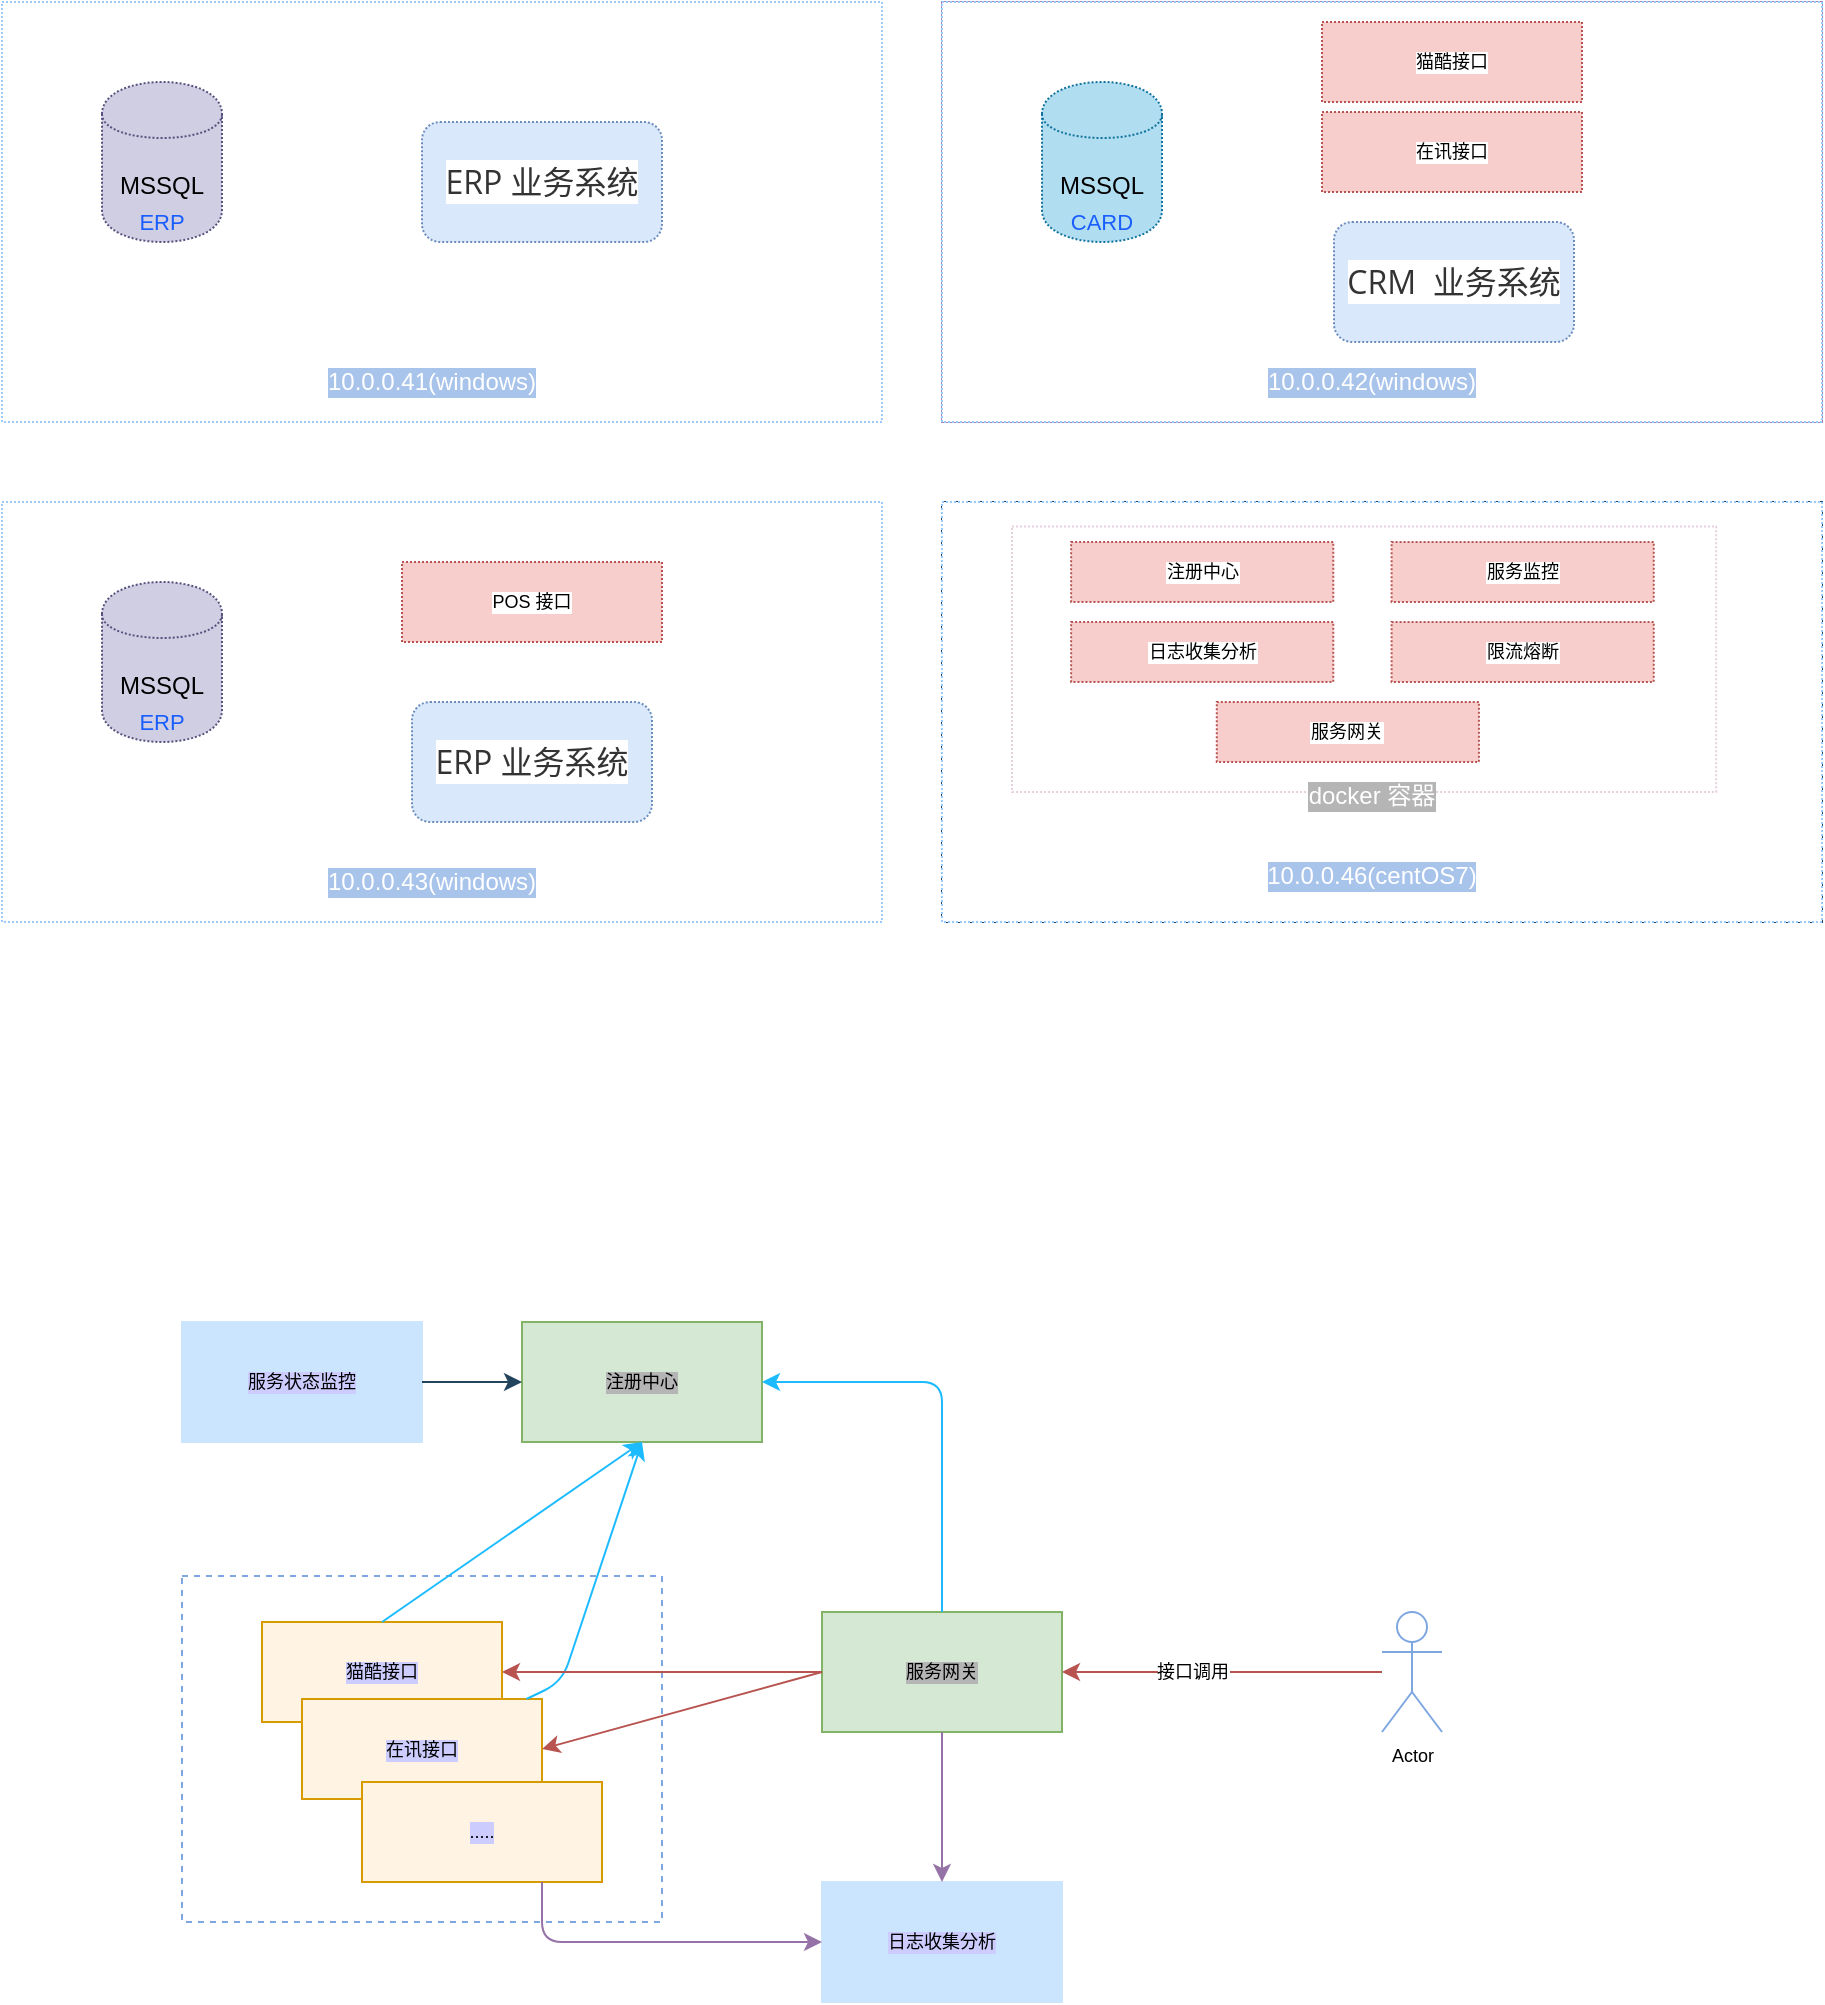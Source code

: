 <mxfile version="12.9.3" type="github">
  <diagram id="WI9T0HZ2pTsCkuznbFz-" name="Page-1">
    <mxGraphModel dx="1673" dy="934" grid="1" gridSize="10" guides="1" tooltips="1" connect="1" arrows="1" fold="1" page="1" pageScale="1" pageWidth="1169" pageHeight="827" math="0" shadow="0">
      <root>
        <mxCell id="0" />
        <mxCell id="1" parent="0" />
        <mxCell id="qZe3JoyMZ883tMN5COdx-95" value="" style="rounded=0;whiteSpace=wrap;html=1;labelBackgroundColor=#CCCCFF;strokeColor=#7EA6E0;fillColor=none;fontSize=9;fontColor=#000000;dashed=1;" vertex="1" parent="1">
          <mxGeometry x="120" y="827" width="240" height="173" as="geometry" />
        </mxCell>
        <mxCell id="qZe3JoyMZ883tMN5COdx-31" value="" style="group" vertex="1" connectable="0" parent="1">
          <mxGeometry x="30" y="40" width="440" height="210" as="geometry" />
        </mxCell>
        <mxCell id="qZe3JoyMZ883tMN5COdx-15" value="" style="group" vertex="1" connectable="0" parent="qZe3JoyMZ883tMN5COdx-31">
          <mxGeometry width="440" height="210" as="geometry" />
        </mxCell>
        <mxCell id="qZe3JoyMZ883tMN5COdx-3" value="" style="whiteSpace=wrap;html=1;dashed=1;dashPattern=1 1;strokeColor=#99CCFF;" vertex="1" parent="qZe3JoyMZ883tMN5COdx-15">
          <mxGeometry width="440" height="210" as="geometry" />
        </mxCell>
        <mxCell id="qZe3JoyMZ883tMN5COdx-10" value="10.0.0.41(windows)" style="text;html=1;strokeColor=none;fillColor=none;align=center;verticalAlign=middle;whiteSpace=wrap;rounded=0;dashed=1;dashPattern=1 1;fontColor=#FFFFFF;labelBackgroundColor=#A9C4EB;" vertex="1" parent="qZe3JoyMZ883tMN5COdx-15">
          <mxGeometry x="160" y="180" width="110" height="20" as="geometry" />
        </mxCell>
        <mxCell id="qZe3JoyMZ883tMN5COdx-12" value="MSSQL" style="shape=cylinder;whiteSpace=wrap;html=1;boundedLbl=1;backgroundOutline=1;dashed=1;dashPattern=1 1;fillColor=#d0cee2;strokeColor=#56517e;" vertex="1" parent="qZe3JoyMZ883tMN5COdx-15">
          <mxGeometry x="50" y="40" width="60" height="80" as="geometry" />
        </mxCell>
        <mxCell id="qZe3JoyMZ883tMN5COdx-14" value="&lt;span style=&quot;color: rgb(51 , 51 , 51) ; font-family: &amp;#34;open sans&amp;#34; , &amp;#34;clear sans&amp;#34; , &amp;#34;helvetica neue&amp;#34; , &amp;#34;helvetica&amp;#34; , &amp;#34;arial&amp;#34; , sans-serif ; font-size: 16px ; text-align: left ; white-space: pre-wrap ; background-color: rgb(255 , 255 , 255)&quot;&gt;ERP 业务系统&lt;/span&gt;" style="rounded=1;whiteSpace=wrap;html=1;dashed=1;dashPattern=1 1;labelBackgroundColor=#A9C4EB;strokeColor=#6c8ebf;fontSize=9;fillColor=#dae8fc;" vertex="1" parent="qZe3JoyMZ883tMN5COdx-15">
          <mxGeometry x="210" y="60" width="120" height="60" as="geometry" />
        </mxCell>
        <mxCell id="qZe3JoyMZ883tMN5COdx-13" value="&lt;font style=&quot;font-size: 11px&quot;&gt;ERP&lt;/font&gt;" style="text;html=1;strokeColor=none;fillColor=none;align=center;verticalAlign=middle;whiteSpace=wrap;rounded=0;dashed=1;dashPattern=1 1;fontSize=9;fontColor=#195EFF;" vertex="1" parent="qZe3JoyMZ883tMN5COdx-31">
          <mxGeometry x="60" y="100" width="40" height="20" as="geometry" />
        </mxCell>
        <mxCell id="qZe3JoyMZ883tMN5COdx-32" value="" style="group" vertex="1" connectable="0" parent="1">
          <mxGeometry x="30" y="290" width="440" height="210" as="geometry" />
        </mxCell>
        <mxCell id="qZe3JoyMZ883tMN5COdx-33" value="" style="group" vertex="1" connectable="0" parent="qZe3JoyMZ883tMN5COdx-32">
          <mxGeometry width="440" height="210" as="geometry" />
        </mxCell>
        <mxCell id="qZe3JoyMZ883tMN5COdx-34" value="" style="whiteSpace=wrap;html=1;dashed=1;dashPattern=1 1;strokeColor=#99CCFF;" vertex="1" parent="qZe3JoyMZ883tMN5COdx-33">
          <mxGeometry width="440" height="210" as="geometry" />
        </mxCell>
        <mxCell id="qZe3JoyMZ883tMN5COdx-35" value="10.0.0.43(windows)" style="text;html=1;strokeColor=none;fillColor=none;align=center;verticalAlign=middle;whiteSpace=wrap;rounded=0;dashed=1;dashPattern=1 1;fontColor=#FFFFFF;labelBackgroundColor=#A9C4EB;" vertex="1" parent="qZe3JoyMZ883tMN5COdx-33">
          <mxGeometry x="160" y="180" width="110" height="20" as="geometry" />
        </mxCell>
        <mxCell id="qZe3JoyMZ883tMN5COdx-36" value="MSSQL" style="shape=cylinder;whiteSpace=wrap;html=1;boundedLbl=1;backgroundOutline=1;dashed=1;dashPattern=1 1;fillColor=#d0cee2;strokeColor=#56517e;" vertex="1" parent="qZe3JoyMZ883tMN5COdx-33">
          <mxGeometry x="50" y="40" width="60" height="80" as="geometry" />
        </mxCell>
        <mxCell id="qZe3JoyMZ883tMN5COdx-37" value="&lt;span style=&quot;color: rgb(51 , 51 , 51) ; font-family: &amp;#34;open sans&amp;#34; , &amp;#34;clear sans&amp;#34; , &amp;#34;helvetica neue&amp;#34; , &amp;#34;helvetica&amp;#34; , &amp;#34;arial&amp;#34; , sans-serif ; font-size: 16px ; text-align: left ; white-space: pre-wrap ; background-color: rgb(255 , 255 , 255)&quot;&gt;ERP 业务系统&lt;/span&gt;" style="rounded=1;whiteSpace=wrap;html=1;dashed=1;dashPattern=1 1;labelBackgroundColor=#A9C4EB;strokeColor=#6c8ebf;fontSize=9;fillColor=#dae8fc;" vertex="1" parent="qZe3JoyMZ883tMN5COdx-33">
          <mxGeometry x="205" y="100" width="120" height="60" as="geometry" />
        </mxCell>
        <mxCell id="qZe3JoyMZ883tMN5COdx-63" value="POS 接口" style="rounded=0;whiteSpace=wrap;html=1;dashed=1;labelBackgroundColor=#FFFFFF;strokeColor=#b85450;fontSize=9;dashPattern=1 1;fillColor=#f8cecc;fontColor=#000000;" vertex="1" parent="qZe3JoyMZ883tMN5COdx-33">
          <mxGeometry x="200" y="30" width="130" height="40" as="geometry" />
        </mxCell>
        <mxCell id="qZe3JoyMZ883tMN5COdx-38" value="&lt;font style=&quot;font-size: 11px&quot;&gt;ERP&lt;/font&gt;" style="text;html=1;strokeColor=none;fillColor=none;align=center;verticalAlign=middle;whiteSpace=wrap;rounded=0;dashed=1;dashPattern=1 1;fontSize=9;fontColor=#195EFF;" vertex="1" parent="qZe3JoyMZ883tMN5COdx-32">
          <mxGeometry x="60" y="100" width="40" height="20" as="geometry" />
        </mxCell>
        <mxCell id="qZe3JoyMZ883tMN5COdx-39" value="" style="group;fillColor=#e1d5e7;strokeColor=#AB83BD;" vertex="1" connectable="0" parent="1">
          <mxGeometry x="500" y="40" width="440" height="210" as="geometry" />
        </mxCell>
        <mxCell id="qZe3JoyMZ883tMN5COdx-40" value="" style="group" vertex="1" connectable="0" parent="qZe3JoyMZ883tMN5COdx-39">
          <mxGeometry width="440" height="210" as="geometry" />
        </mxCell>
        <mxCell id="qZe3JoyMZ883tMN5COdx-41" value="" style="whiteSpace=wrap;html=1;dashed=1;dashPattern=1 1;strokeColor=#99CCFF;" vertex="1" parent="qZe3JoyMZ883tMN5COdx-40">
          <mxGeometry width="440" height="210" as="geometry" />
        </mxCell>
        <mxCell id="qZe3JoyMZ883tMN5COdx-42" value="10.0.0.42(windows)" style="text;html=1;strokeColor=none;fillColor=none;align=center;verticalAlign=middle;whiteSpace=wrap;rounded=0;dashed=1;dashPattern=1 1;fontColor=#FFFFFF;labelBackgroundColor=#A9C4EB;" vertex="1" parent="qZe3JoyMZ883tMN5COdx-40">
          <mxGeometry x="160" y="180" width="110" height="20" as="geometry" />
        </mxCell>
        <mxCell id="qZe3JoyMZ883tMN5COdx-43" value="MSSQL" style="shape=cylinder;whiteSpace=wrap;html=1;boundedLbl=1;backgroundOutline=1;dashed=1;dashPattern=1 1;fillColor=#b1ddf0;strokeColor=#10739e;" vertex="1" parent="qZe3JoyMZ883tMN5COdx-40">
          <mxGeometry x="50" y="40" width="60" height="80" as="geometry" />
        </mxCell>
        <mxCell id="qZe3JoyMZ883tMN5COdx-53" value="猫酷接口" style="rounded=0;whiteSpace=wrap;html=1;dashed=1;labelBackgroundColor=#FFFFFF;strokeColor=#b85450;fontSize=9;dashPattern=1 1;fillColor=#f8cecc;fontColor=#000000;" vertex="1" parent="qZe3JoyMZ883tMN5COdx-40">
          <mxGeometry x="190" y="10" width="130" height="40" as="geometry" />
        </mxCell>
        <mxCell id="qZe3JoyMZ883tMN5COdx-61" value="&lt;span&gt;在讯接口&lt;br&gt;&lt;/span&gt;" style="rounded=0;whiteSpace=wrap;html=1;dashed=1;labelBackgroundColor=#FFFFFF;strokeColor=#b85450;fontSize=9;dashPattern=1 1;fillColor=#f8cecc;fontColor=#000000;" vertex="1" parent="qZe3JoyMZ883tMN5COdx-40">
          <mxGeometry x="190" y="55" width="130" height="40" as="geometry" />
        </mxCell>
        <mxCell id="qZe3JoyMZ883tMN5COdx-62" value="&lt;span style=&quot;color: rgb(51 , 51 , 51) ; font-family: &amp;#34;open sans&amp;#34; , &amp;#34;clear sans&amp;#34; , &amp;#34;helvetica neue&amp;#34; , &amp;#34;helvetica&amp;#34; , &amp;#34;arial&amp;#34; , sans-serif ; font-size: 16px ; text-align: left ; white-space: pre-wrap ; background-color: rgb(255 , 255 , 255)&quot;&gt;CRM  业务系统&lt;/span&gt;" style="rounded=1;whiteSpace=wrap;html=1;dashed=1;dashPattern=1 1;labelBackgroundColor=#A9C4EB;strokeColor=#6c8ebf;fontSize=9;fillColor=#dae8fc;" vertex="1" parent="qZe3JoyMZ883tMN5COdx-40">
          <mxGeometry x="196" y="110" width="120" height="60" as="geometry" />
        </mxCell>
        <mxCell id="qZe3JoyMZ883tMN5COdx-45" value="&lt;span style=&quot;font-size: 11px&quot;&gt;CARD&lt;/span&gt;" style="text;html=1;strokeColor=none;fillColor=none;align=center;verticalAlign=middle;whiteSpace=wrap;rounded=0;dashed=1;dashPattern=1 1;fontSize=9;fontColor=#195EFF;" vertex="1" parent="qZe3JoyMZ883tMN5COdx-39">
          <mxGeometry x="60" y="100" width="40" height="20" as="geometry" />
        </mxCell>
        <mxCell id="qZe3JoyMZ883tMN5COdx-46" value="" style="group;fillColor=#bac8d3;strokeColor=#23445d;dashed=1;" vertex="1" connectable="0" parent="1">
          <mxGeometry x="500" y="290" width="440" height="210" as="geometry" />
        </mxCell>
        <mxCell id="qZe3JoyMZ883tMN5COdx-47" value="" style="group" vertex="1" connectable="0" parent="qZe3JoyMZ883tMN5COdx-46">
          <mxGeometry width="440" height="210" as="geometry" />
        </mxCell>
        <mxCell id="qZe3JoyMZ883tMN5COdx-48" value="" style="whiteSpace=wrap;html=1;dashed=1;dashPattern=1 1;strokeColor=#99CCFF;" vertex="1" parent="qZe3JoyMZ883tMN5COdx-47">
          <mxGeometry width="440" height="210" as="geometry" />
        </mxCell>
        <mxCell id="qZe3JoyMZ883tMN5COdx-49" value="10.0.0.46(centOS7)" style="text;html=1;strokeColor=none;fillColor=none;align=center;verticalAlign=middle;whiteSpace=wrap;rounded=0;dashed=1;dashPattern=1 1;fontColor=#FFFFFF;labelBackgroundColor=#A9C4EB;" vertex="1" parent="qZe3JoyMZ883tMN5COdx-47">
          <mxGeometry x="160" y="180.005" width="110" height="14.483" as="geometry" />
        </mxCell>
        <mxCell id="qZe3JoyMZ883tMN5COdx-71" value="" style="group" vertex="1" connectable="0" parent="qZe3JoyMZ883tMN5COdx-47">
          <mxGeometry x="50" y="7.24" width="335" height="132.76" as="geometry" />
        </mxCell>
        <mxCell id="qZe3JoyMZ883tMN5COdx-64" value="" style="whiteSpace=wrap;html=1;dashed=1;dashPattern=1 1;labelBackgroundColor=#FFFFFF;strokeColor=#E6D0DE;fontSize=9;fontColor=#000000;" vertex="1" parent="qZe3JoyMZ883tMN5COdx-71">
          <mxGeometry x="-15" y="5" width="352.09" height="132.76" as="geometry" />
        </mxCell>
        <mxCell id="qZe3JoyMZ883tMN5COdx-66" value="注册中心" style="rounded=0;whiteSpace=wrap;html=1;dashed=1;labelBackgroundColor=#FFFFFF;strokeColor=#b85450;fontSize=9;dashPattern=1 1;fillColor=#f8cecc;fontColor=#000000;" vertex="1" parent="qZe3JoyMZ883tMN5COdx-71">
          <mxGeometry x="14.565" y="12.76" width="131.087" height="30" as="geometry" />
        </mxCell>
        <mxCell id="qZe3JoyMZ883tMN5COdx-67" value="服务监控" style="rounded=0;whiteSpace=wrap;html=1;dashed=1;labelBackgroundColor=#FFFFFF;strokeColor=#b85450;fontSize=9;dashPattern=1 1;fillColor=#f8cecc;fontColor=#000000;" vertex="1" parent="qZe3JoyMZ883tMN5COdx-71">
          <mxGeometry x="174.783" y="12.76" width="131.087" height="30" as="geometry" />
        </mxCell>
        <mxCell id="qZe3JoyMZ883tMN5COdx-68" value="日志收集分析" style="rounded=0;whiteSpace=wrap;html=1;dashed=1;labelBackgroundColor=#FFFFFF;strokeColor=#b85450;fontSize=9;dashPattern=1 1;fillColor=#f8cecc;fontColor=#000000;" vertex="1" parent="qZe3JoyMZ883tMN5COdx-71">
          <mxGeometry x="14.565" y="52.76" width="131.087" height="30" as="geometry" />
        </mxCell>
        <mxCell id="qZe3JoyMZ883tMN5COdx-69" value="限流熔断" style="rounded=0;whiteSpace=wrap;html=1;dashed=1;labelBackgroundColor=#FFFFFF;strokeColor=#b85450;fontSize=9;dashPattern=1 1;fillColor=#f8cecc;fontColor=#000000;" vertex="1" parent="qZe3JoyMZ883tMN5COdx-71">
          <mxGeometry x="174.783" y="52.76" width="131.087" height="30" as="geometry" />
        </mxCell>
        <mxCell id="qZe3JoyMZ883tMN5COdx-70" value="服务网关" style="rounded=0;whiteSpace=wrap;html=1;dashed=1;labelBackgroundColor=#FFFFFF;strokeColor=#b85450;fontSize=9;dashPattern=1 1;fillColor=#f8cecc;fontColor=#000000;" vertex="1" parent="qZe3JoyMZ883tMN5COdx-71">
          <mxGeometry x="87.391" y="92.76" width="131.087" height="30" as="geometry" />
        </mxCell>
        <mxCell id="qZe3JoyMZ883tMN5COdx-72" value="docker 容器" style="text;html=1;strokeColor=none;fillColor=none;align=center;verticalAlign=middle;whiteSpace=wrap;rounded=0;dashed=1;dashPattern=1 1;fontColor=#FFFFFF;labelBackgroundColor=#B5B5B5;" vertex="1" parent="qZe3JoyMZ883tMN5COdx-47">
          <mxGeometry x="160" y="140.005" width="110" height="14.483" as="geometry" />
        </mxCell>
        <mxCell id="qZe3JoyMZ883tMN5COdx-76" value="注册中心" style="rounded=0;whiteSpace=wrap;html=1;labelBackgroundColor=#B5B5B5;strokeColor=#82b366;fontSize=9;fillColor=#d5e8d4;" vertex="1" parent="1">
          <mxGeometry x="290" y="700" width="120" height="60" as="geometry" />
        </mxCell>
        <mxCell id="qZe3JoyMZ883tMN5COdx-77" value="服务网关" style="rounded=0;whiteSpace=wrap;html=1;labelBackgroundColor=#B5B5B5;strokeColor=#82b366;fontSize=9;fillColor=#d5e8d4;" vertex="1" parent="1">
          <mxGeometry x="440" y="845" width="120" height="60" as="geometry" />
        </mxCell>
        <mxCell id="qZe3JoyMZ883tMN5COdx-80" value="猫酷接口" style="rounded=0;whiteSpace=wrap;html=1;labelBackgroundColor=#CCCCFF;strokeColor=#d79b00;fontSize=9;fillColor=#FFF3E3;" vertex="1" parent="1">
          <mxGeometry x="160" y="850" width="120" height="50" as="geometry" />
        </mxCell>
        <mxCell id="qZe3JoyMZ883tMN5COdx-81" value="在讯接口" style="rounded=0;whiteSpace=wrap;html=1;labelBackgroundColor=#CCCCFF;strokeColor=#d79b00;fontSize=9;fillColor=#FFF3E3;" vertex="1" parent="1">
          <mxGeometry x="180" y="888.5" width="120" height="50" as="geometry" />
        </mxCell>
        <mxCell id="qZe3JoyMZ883tMN5COdx-85" value="" style="endArrow=classic;html=1;fontSize=9;fontColor=#000000;exitX=0.5;exitY=0;exitDx=0;exitDy=0;entryX=0.5;entryY=1;entryDx=0;entryDy=0;strokeColor=#1CBBFF;" edge="1" parent="1" source="qZe3JoyMZ883tMN5COdx-80" target="qZe3JoyMZ883tMN5COdx-76">
          <mxGeometry width="50" height="50" relative="1" as="geometry">
            <mxPoint x="710" y="780" as="sourcePoint" />
            <mxPoint x="760" y="730" as="targetPoint" />
          </mxGeometry>
        </mxCell>
        <mxCell id="qZe3JoyMZ883tMN5COdx-86" value="" style="endArrow=classic;html=1;fontSize=9;fontColor=#000000;entryX=0.5;entryY=1;entryDx=0;entryDy=0;strokeColor=#1CBBFF;" edge="1" parent="1" source="qZe3JoyMZ883tMN5COdx-81" target="qZe3JoyMZ883tMN5COdx-76">
          <mxGeometry width="50" height="50" relative="1" as="geometry">
            <mxPoint x="710" y="780" as="sourcePoint" />
            <mxPoint x="760" y="730" as="targetPoint" />
            <Array as="points">
              <mxPoint x="310" y="880" />
            </Array>
          </mxGeometry>
        </mxCell>
        <mxCell id="qZe3JoyMZ883tMN5COdx-87" value="" style="endArrow=classic;html=1;fontSize=9;fontColor=#000000;exitX=0.5;exitY=0;exitDx=0;exitDy=0;entryX=1;entryY=0.5;entryDx=0;entryDy=0;strokeColor=#1CBBFF;" edge="1" parent="1" source="qZe3JoyMZ883tMN5COdx-77" target="qZe3JoyMZ883tMN5COdx-76">
          <mxGeometry width="50" height="50" relative="1" as="geometry">
            <mxPoint x="710" y="780" as="sourcePoint" />
            <mxPoint x="760" y="730" as="targetPoint" />
            <Array as="points">
              <mxPoint x="500" y="730" />
            </Array>
          </mxGeometry>
        </mxCell>
        <mxCell id="qZe3JoyMZ883tMN5COdx-91" style="edgeStyle=orthogonalEdgeStyle;rounded=0;orthogonalLoop=1;jettySize=auto;html=1;entryX=1;entryY=0.5;entryDx=0;entryDy=0;strokeColor=#b85450;fontSize=9;fontColor=#000000;fillColor=#f8cecc;" edge="1" parent="1" source="qZe3JoyMZ883tMN5COdx-90" target="qZe3JoyMZ883tMN5COdx-77">
          <mxGeometry relative="1" as="geometry">
            <mxPoint x="747.5" y="875" as="targetPoint" />
          </mxGeometry>
        </mxCell>
        <mxCell id="qZe3JoyMZ883tMN5COdx-100" value="接口调用" style="text;html=1;align=center;verticalAlign=middle;resizable=0;points=[];labelBackgroundColor=#ffffff;fontSize=9;fontColor=#000000;" vertex="1" connectable="0" parent="qZe3JoyMZ883tMN5COdx-91">
          <mxGeometry x="0.192" relative="1" as="geometry">
            <mxPoint as="offset" />
          </mxGeometry>
        </mxCell>
        <mxCell id="qZe3JoyMZ883tMN5COdx-90" value="Actor" style="shape=umlActor;verticalLabelPosition=bottom;labelBackgroundColor=#ffffff;verticalAlign=top;html=1;outlineConnect=0;strokeColor=#7EA6E0;fillColor=none;fontSize=9;fontColor=#000000;" vertex="1" parent="1">
          <mxGeometry x="720" y="845" width="30" height="60" as="geometry" />
        </mxCell>
        <mxCell id="qZe3JoyMZ883tMN5COdx-93" value="" style="endArrow=classic;html=1;strokeColor=#b85450;fontSize=9;fontColor=#000000;exitX=0;exitY=0.5;exitDx=0;exitDy=0;entryX=1;entryY=0.5;entryDx=0;entryDy=0;fillColor=#f8cecc;" edge="1" parent="1" source="qZe3JoyMZ883tMN5COdx-77" target="qZe3JoyMZ883tMN5COdx-80">
          <mxGeometry width="50" height="50" relative="1" as="geometry">
            <mxPoint x="710" y="890" as="sourcePoint" />
            <mxPoint x="760" y="840" as="targetPoint" />
          </mxGeometry>
        </mxCell>
        <mxCell id="qZe3JoyMZ883tMN5COdx-94" value="" style="endArrow=classic;html=1;strokeColor=#b85450;fontSize=9;fontColor=#000000;exitX=0;exitY=0.5;exitDx=0;exitDy=0;entryX=1;entryY=0.5;entryDx=0;entryDy=0;fillColor=#f8cecc;" edge="1" parent="1" source="qZe3JoyMZ883tMN5COdx-77" target="qZe3JoyMZ883tMN5COdx-81">
          <mxGeometry width="50" height="50" relative="1" as="geometry">
            <mxPoint x="710" y="890" as="sourcePoint" />
            <mxPoint x="760" y="840" as="targetPoint" />
          </mxGeometry>
        </mxCell>
        <mxCell id="qZe3JoyMZ883tMN5COdx-96" value="日志收集分析" style="rounded=0;whiteSpace=wrap;html=1;labelBackgroundColor=#CCCCFF;strokeColor=#CCE5FF;fillColor=#CCE5FF;fontSize=9;fontColor=#000000;" vertex="1" parent="1">
          <mxGeometry x="440" y="980" width="120" height="60" as="geometry" />
        </mxCell>
        <mxCell id="qZe3JoyMZ883tMN5COdx-105" style="edgeStyle=orthogonalEdgeStyle;rounded=0;orthogonalLoop=1;jettySize=auto;html=1;exitX=0.5;exitY=0;exitDx=0;exitDy=0;entryX=0.5;entryY=1;entryDx=0;entryDy=0;strokeColor=#FFCE9F;fontSize=9;fontColor=#000000;" edge="1" parent="1" source="qZe3JoyMZ883tMN5COdx-97" target="qZe3JoyMZ883tMN5COdx-81">
          <mxGeometry relative="1" as="geometry" />
        </mxCell>
        <mxCell id="qZe3JoyMZ883tMN5COdx-97" value="....." style="rounded=0;whiteSpace=wrap;html=1;labelBackgroundColor=#CCCCFF;strokeColor=#d79b00;fontSize=9;fillColor=#FFF3E3;" vertex="1" parent="1">
          <mxGeometry x="210" y="930" width="120" height="50" as="geometry" />
        </mxCell>
        <mxCell id="qZe3JoyMZ883tMN5COdx-98" value="" style="endArrow=classic;html=1;strokeColor=#9673a6;fontSize=9;fontColor=#000000;exitX=0.5;exitY=1;exitDx=0;exitDy=0;entryX=0.5;entryY=0;entryDx=0;entryDy=0;fillColor=#e1d5e7;" edge="1" parent="1" source="qZe3JoyMZ883tMN5COdx-77" target="qZe3JoyMZ883tMN5COdx-96">
          <mxGeometry width="50" height="50" relative="1" as="geometry">
            <mxPoint x="710" y="780" as="sourcePoint" />
            <mxPoint x="760" y="730" as="targetPoint" />
          </mxGeometry>
        </mxCell>
        <mxCell id="qZe3JoyMZ883tMN5COdx-99" value="" style="endArrow=classic;html=1;strokeColor=#9673a6;fontSize=9;fontColor=#000000;exitX=0.75;exitY=1;exitDx=0;exitDy=0;entryX=0;entryY=0.5;entryDx=0;entryDy=0;fillColor=#e1d5e7;" edge="1" parent="1" source="qZe3JoyMZ883tMN5COdx-97" target="qZe3JoyMZ883tMN5COdx-96">
          <mxGeometry width="50" height="50" relative="1" as="geometry">
            <mxPoint x="710" y="780" as="sourcePoint" />
            <mxPoint x="760" y="730" as="targetPoint" />
            <Array as="points">
              <mxPoint x="300" y="1010" />
            </Array>
          </mxGeometry>
        </mxCell>
        <mxCell id="qZe3JoyMZ883tMN5COdx-101" value="服务状态监控" style="rounded=0;whiteSpace=wrap;html=1;labelBackgroundColor=#CCCCFF;strokeColor=#CCE5FF;fillColor=#CCE5FF;fontSize=9;fontColor=#000000;" vertex="1" parent="1">
          <mxGeometry x="120" y="700" width="120" height="60" as="geometry" />
        </mxCell>
        <mxCell id="qZe3JoyMZ883tMN5COdx-104" value="" style="endArrow=classic;html=1;strokeColor=#23445d;fontSize=9;fontColor=#000000;exitX=1;exitY=0.5;exitDx=0;exitDy=0;fillColor=#bac8d3;" edge="1" parent="1" source="qZe3JoyMZ883tMN5COdx-101">
          <mxGeometry width="50" height="50" relative="1" as="geometry">
            <mxPoint x="710" y="780" as="sourcePoint" />
            <mxPoint x="290" y="730" as="targetPoint" />
          </mxGeometry>
        </mxCell>
      </root>
    </mxGraphModel>
  </diagram>
</mxfile>
